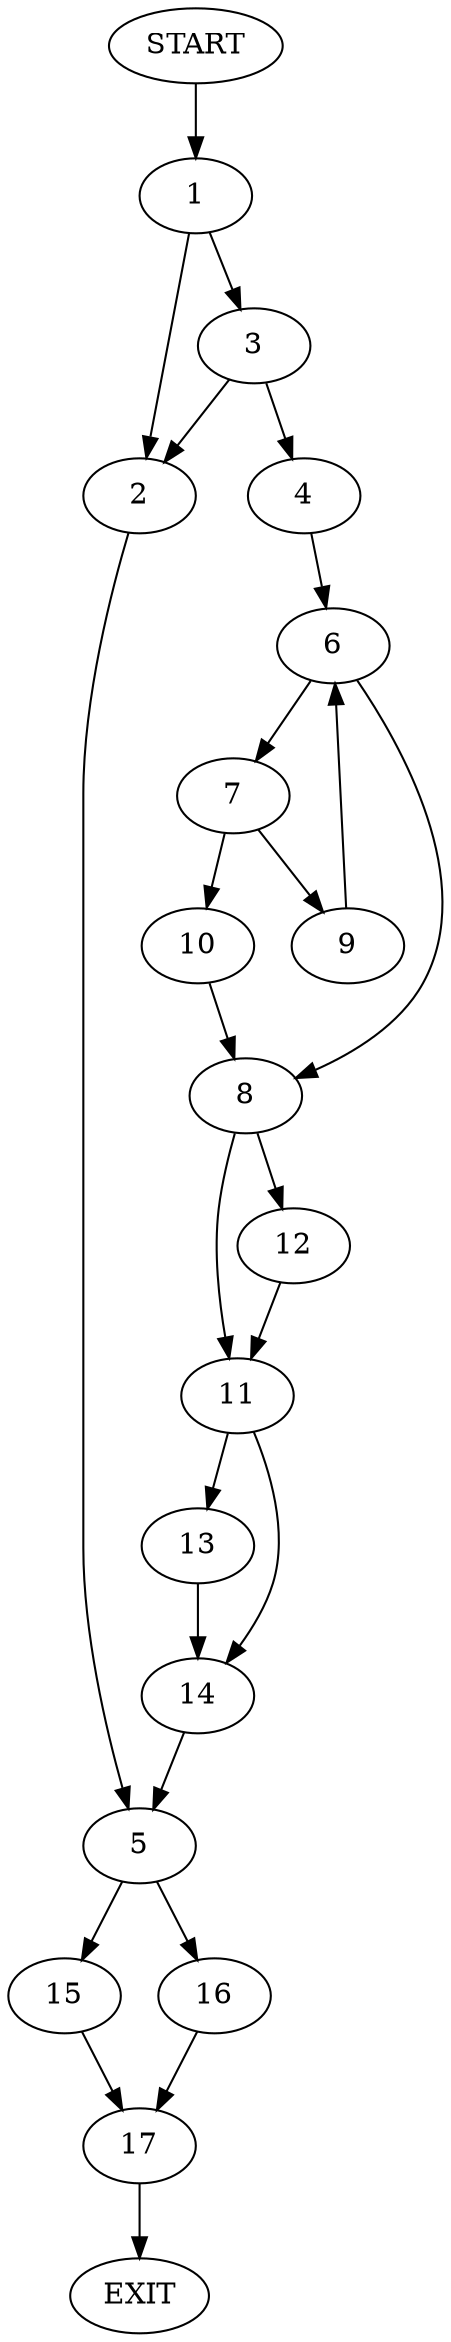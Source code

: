 digraph {
0 [label="START"]
18 [label="EXIT"]
0 -> 1
1 -> 2
1 -> 3
3 -> 2
3 -> 4
2 -> 5
4 -> 6
6 -> 7
6 -> 8
7 -> 9
7 -> 10
8 -> 11
8 -> 12
10 -> 8
9 -> 6
11 -> 13
11 -> 14
12 -> 11
13 -> 14
14 -> 5
5 -> 15
5 -> 16
15 -> 17
16 -> 17
17 -> 18
}
